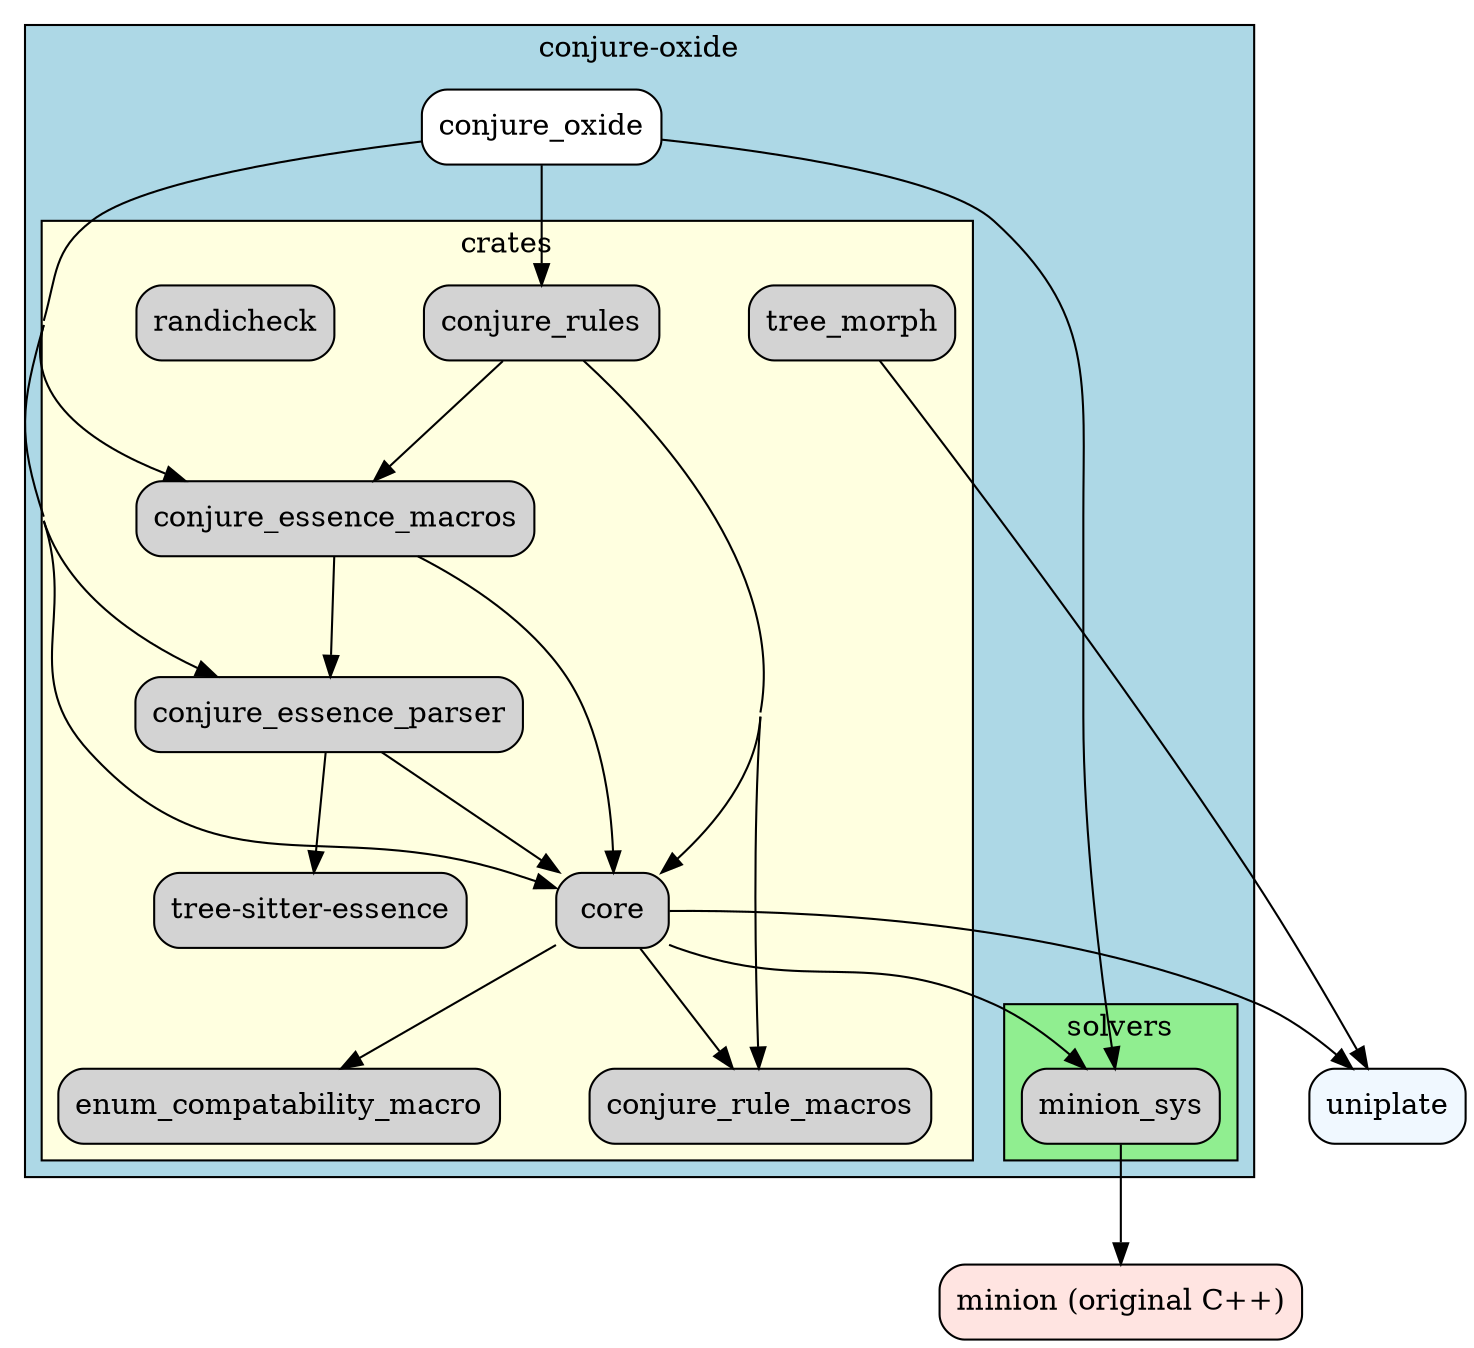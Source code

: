 digraph G {
    overlap = false;
    rankdir = TB; // top to bottom (try also LR - left to right)
    beautify = true;
    concentrate = true;
    splines = true; // try also: polyline, ortho
    nodesep = 0.6;   // node separation
    ranksep = 0.8;   // rank (i.e. nodes on same level of the tree) separation

    // Global node attributes
    node [shape=box, style="rounded,filled", fillcolor=lightgrey];

    subgraph cluster_0 {
        label = "conjure-oxide";
        style="filled";
        fillcolor="lightblue"; // Color for the main cluster
        cluster = true; // Ensure this is treated as a cluster

        conjure_oxide [fillcolor=white]; // Highlight the main node

        subgraph cluster_1 {
            label = "crates";
            style="filled";
            fillcolor="lightyellow"; // Color for crates cluster
            cluster = true;

            core;
            conjure_rules;
            conjure_rule_macros;
            conjure_essence_macros;
            conjure_essence_parser;
            "tree-sitter-essence";
            tree_morph;
            randicheck;
            enum_compatability_macro;
        }

        subgraph cluster_2 {
            label = "solvers";
            style="filled";
            fillcolor="#90EE90"; // Color for solvers cluster
            cluster = true;

            minion_sys;
        }
    }

    uniplate [fillcolor=aliceblue];
    "minion (original C++)" [fillcolor=mistyrose];

    // Edges
    conjure_oxide -> core;
    conjure_oxide -> conjure_rules;
    conjure_oxide -> minion_sys;
    conjure_oxide -> conjure_essence_parser;
    conjure_oxide -> conjure_essence_macros;

    core -> uniplate;
    core -> minion_sys;
    core -> enum_compatability_macro;
    core -> conjure_rule_macros;

    conjure_essence_macros -> core;
    conjure_essence_macros -> conjure_essence_parser;

    conjure_rules -> core;
    conjure_rules -> conjure_rule_macros;
    conjure_rules -> conjure_essence_macros;

    conjure_essence_parser -> core;
    conjure_essence_parser -> "tree-sitter-essence";

    tree_morph -> uniplate;
    minion_sys -> "minion (original C++)";
}
